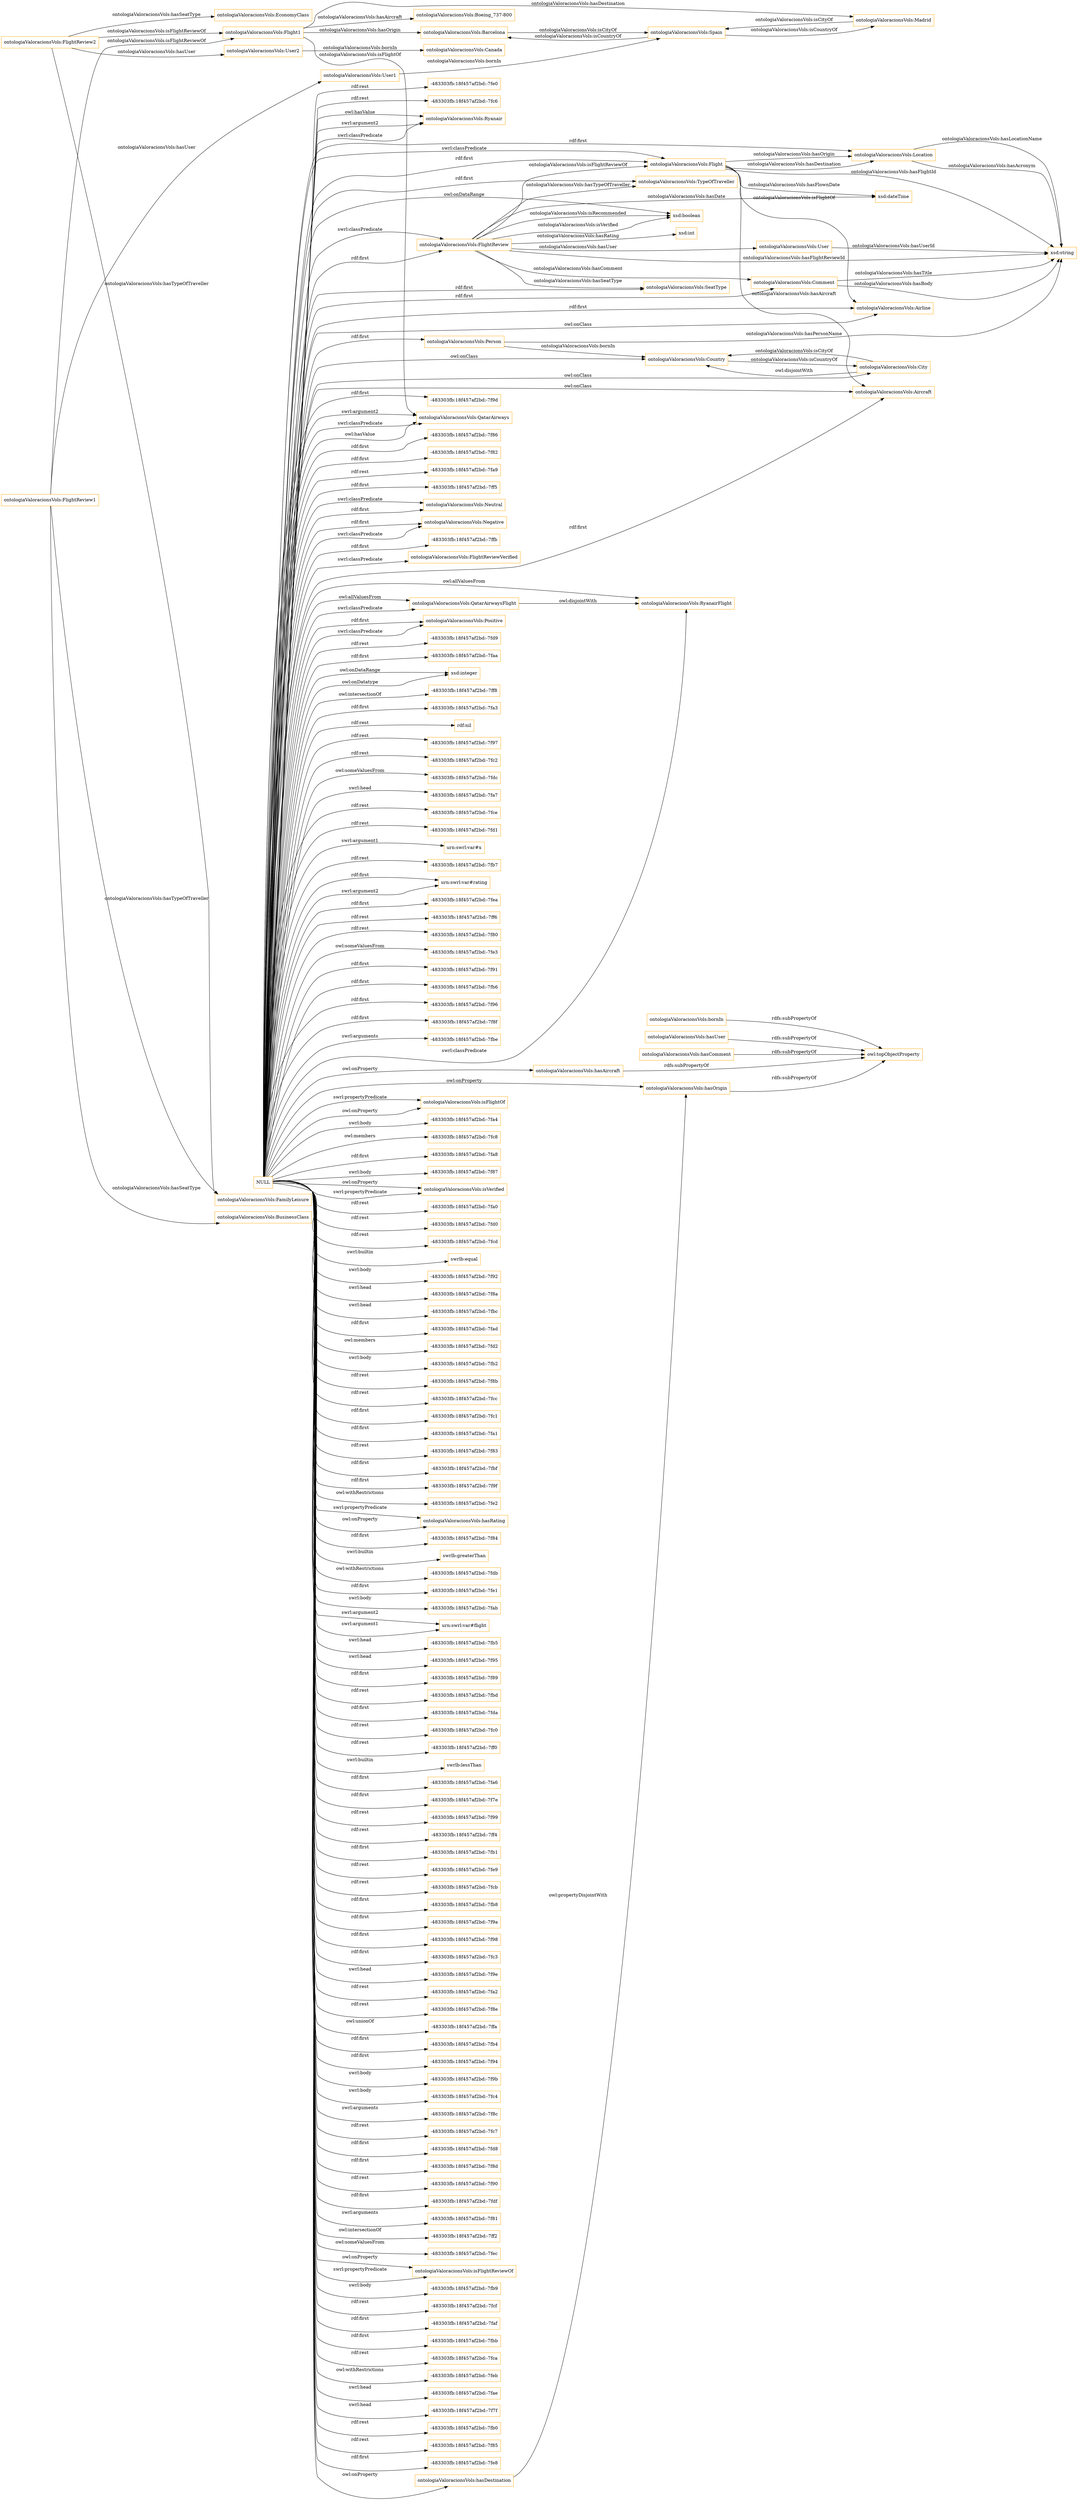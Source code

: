 digraph ar2dtool_diagram { 
rankdir=LR;
size="1501"
node [shape = rectangle, color="orange"]; "ontologiaValoracionsVols:Ryanair" "ontologiaValoracionsVols:TypeOfTraveller" "ontologiaValoracionsVols:User" "ontologiaValoracionsVols:Country" "ontologiaValoracionsVols:Airline" "ontologiaValoracionsVols:QatarAirways" "ontologiaValoracionsVols:Location" "-483303fb:18f457af2bd:-7ff5" "ontologiaValoracionsVols:Comment" "ontologiaValoracionsVols:City" "ontologiaValoracionsVols:SeatType" "ontologiaValoracionsVols:Neutral" "ontologiaValoracionsVols:Flight" "ontologiaValoracionsVols:Person" "ontologiaValoracionsVols:Negative" "ontologiaValoracionsVols:FlightReview" "-483303fb:18f457af2bd:-7ffb" "ontologiaValoracionsVols:Aircraft" "ontologiaValoracionsVols:FlightReviewVerified" "ontologiaValoracionsVols:RyanairFlight" "ontologiaValoracionsVols:Positive" "ontologiaValoracionsVols:QatarAirwaysFlight" ; /*classes style*/
	"NULL" -> "-483303fb:18f457af2bd:-7fd9" [ label = "rdf:rest" ];
	"NULL" -> "-483303fb:18f457af2bd:-7faa" [ label = "rdf:first" ];
	"NULL" -> "ontologiaValoracionsVols:Aircraft" [ label = "owl:onClass" ];
	"NULL" -> "xsd:integer" [ label = "owl:onDatatype" ];
	"NULL" -> "ontologiaValoracionsVols:Negative" [ label = "swrl:classPredicate" ];
	"NULL" -> "ontologiaValoracionsVols:FlightReview" [ label = "rdf:first" ];
	"NULL" -> "-483303fb:18f457af2bd:-7ff8" [ label = "owl:intersectionOf" ];
	"NULL" -> "-483303fb:18f457af2bd:-7fa3" [ label = "rdf:first" ];
	"NULL" -> "rdf:nil" [ label = "rdf:rest" ];
	"NULL" -> "-483303fb:18f457af2bd:-7f97" [ label = "rdf:rest" ];
	"NULL" -> "-483303fb:18f457af2bd:-7fc2" [ label = "rdf:rest" ];
	"NULL" -> "ontologiaValoracionsVols:SeatType" [ label = "rdf:first" ];
	"NULL" -> "-483303fb:18f457af2bd:-7fdc" [ label = "owl:someValuesFrom" ];
	"NULL" -> "-483303fb:18f457af2bd:-7fa7" [ label = "swrl:head" ];
	"NULL" -> "-483303fb:18f457af2bd:-7fce" [ label = "rdf:rest" ];
	"NULL" -> "-483303fb:18f457af2bd:-7fd1" [ label = "rdf:rest" ];
	"NULL" -> "urn:swrl:var#x" [ label = "swrl:argument1" ];
	"NULL" -> "ontologiaValoracionsVols:Ryanair" [ label = "owl:hasValue" ];
	"NULL" -> "-483303fb:18f457af2bd:-7fb7" [ label = "rdf:rest" ];
	"NULL" -> "urn:swrl:var#rating" [ label = "swrl:argument2" ];
	"NULL" -> "-483303fb:18f457af2bd:-7fea" [ label = "rdf:first" ];
	"NULL" -> "-483303fb:18f457af2bd:-7ff6" [ label = "rdf:rest" ];
	"NULL" -> "-483303fb:18f457af2bd:-7f80" [ label = "rdf:rest" ];
	"NULL" -> "-483303fb:18f457af2bd:-7fe3" [ label = "owl:someValuesFrom" ];
	"NULL" -> "-483303fb:18f457af2bd:-7f91" [ label = "rdf:first" ];
	"NULL" -> "-483303fb:18f457af2bd:-7fb6" [ label = "rdf:first" ];
	"NULL" -> "ontologiaValoracionsVols:FlightReviewVerified" [ label = "swrl:classPredicate" ];
	"NULL" -> "-483303fb:18f457af2bd:-7f96" [ label = "rdf:first" ];
	"NULL" -> "ontologiaValoracionsVols:QatarAirwaysFlight" [ label = "owl:allValuesFrom" ];
	"NULL" -> "-483303fb:18f457af2bd:-7f8f" [ label = "rdf:first" ];
	"NULL" -> "-483303fb:18f457af2bd:-7fbe" [ label = "swrl:arguments" ];
	"NULL" -> "ontologiaValoracionsVols:hasDestination" [ label = "owl:onProperty" ];
	"NULL" -> "ontologiaValoracionsVols:TypeOfTraveller" [ label = "rdf:first" ];
	"NULL" -> "ontologiaValoracionsVols:Ryanair" [ label = "swrl:argument2" ];
	"NULL" -> "ontologiaValoracionsVols:isFlightOf" [ label = "owl:onProperty" ];
	"NULL" -> "-483303fb:18f457af2bd:-7fa4" [ label = "swrl:body" ];
	"NULL" -> "-483303fb:18f457af2bd:-7fc8" [ label = "owl:members" ];
	"NULL" -> "-483303fb:18f457af2bd:-7fa8" [ label = "rdf:first" ];
	"NULL" -> "-483303fb:18f457af2bd:-7f87" [ label = "swrl:body" ];
	"NULL" -> "xsd:boolean" [ label = "owl:onDataRange" ];
	"NULL" -> "ontologiaValoracionsVols:hasAircraft" [ label = "owl:onProperty" ];
	"NULL" -> "ontologiaValoracionsVols:isVerified" [ label = "swrl:propertyPredicate" ];
	"NULL" -> "ontologiaValoracionsVols:QatarAirways" [ label = "owl:hasValue" ];
	"NULL" -> "-483303fb:18f457af2bd:-7fa0" [ label = "rdf:rest" ];
	"NULL" -> "-483303fb:18f457af2bd:-7fd0" [ label = "rdf:rest" ];
	"NULL" -> "-483303fb:18f457af2bd:-7fcd" [ label = "rdf:rest" ];
	"NULL" -> "swrlb:equal" [ label = "swrl:builtin" ];
	"NULL" -> "-483303fb:18f457af2bd:-7f92" [ label = "swrl:body" ];
	"NULL" -> "-483303fb:18f457af2bd:-7f8a" [ label = "swrl:head" ];
	"NULL" -> "ontologiaValoracionsVols:QatarAirwaysFlight" [ label = "swrl:classPredicate" ];
	"NULL" -> "-483303fb:18f457af2bd:-7fbc" [ label = "swrl:head" ];
	"NULL" -> "-483303fb:18f457af2bd:-7fad" [ label = "rdf:first" ];
	"NULL" -> "-483303fb:18f457af2bd:-7fd2" [ label = "owl:members" ];
	"NULL" -> "-483303fb:18f457af2bd:-7fb2" [ label = "swrl:body" ];
	"NULL" -> "-483303fb:18f457af2bd:-7f8b" [ label = "rdf:rest" ];
	"NULL" -> "-483303fb:18f457af2bd:-7fcc" [ label = "rdf:rest" ];
	"NULL" -> "-483303fb:18f457af2bd:-7fc1" [ label = "rdf:first" ];
	"NULL" -> "-483303fb:18f457af2bd:-7fa1" [ label = "rdf:first" ];
	"NULL" -> "-483303fb:18f457af2bd:-7f83" [ label = "rdf:rest" ];
	"NULL" -> "-483303fb:18f457af2bd:-7fbf" [ label = "rdf:first" ];
	"NULL" -> "ontologiaValoracionsVols:Comment" [ label = "rdf:first" ];
	"NULL" -> "-483303fb:18f457af2bd:-7f9f" [ label = "rdf:first" ];
	"NULL" -> "ontologiaValoracionsVols:Negative" [ label = "rdf:first" ];
	"NULL" -> "-483303fb:18f457af2bd:-7fe2" [ label = "owl:withRestrictions" ];
	"NULL" -> "ontologiaValoracionsVols:hasRating" [ label = "owl:onProperty" ];
	"NULL" -> "-483303fb:18f457af2bd:-7f84" [ label = "rdf:first" ];
	"NULL" -> "swrlb:greaterThan" [ label = "swrl:builtin" ];
	"NULL" -> "ontologiaValoracionsVols:Flight" [ label = "swrl:classPredicate" ];
	"NULL" -> "-483303fb:18f457af2bd:-7fdb" [ label = "owl:withRestrictions" ];
	"NULL" -> "-483303fb:18f457af2bd:-7fe1" [ label = "rdf:first" ];
	"NULL" -> "ontologiaValoracionsVols:Positive" [ label = "swrl:classPredicate" ];
	"NULL" -> "-483303fb:18f457af2bd:-7fab" [ label = "swrl:body" ];
	"NULL" -> "urn:swrl:var#flight" [ label = "swrl:argument1" ];
	"NULL" -> "-483303fb:18f457af2bd:-7ffb" [ label = "rdf:first" ];
	"NULL" -> "ontologiaValoracionsVols:hasRating" [ label = "swrl:propertyPredicate" ];
	"NULL" -> "ontologiaValoracionsVols:Person" [ label = "rdf:first" ];
	"NULL" -> "-483303fb:18f457af2bd:-7fb5" [ label = "swrl:head" ];
	"NULL" -> "urn:swrl:var#flight" [ label = "swrl:argument2" ];
	"NULL" -> "-483303fb:18f457af2bd:-7f95" [ label = "swrl:head" ];
	"NULL" -> "-483303fb:18f457af2bd:-7f89" [ label = "rdf:first" ];
	"NULL" -> "-483303fb:18f457af2bd:-7fbd" [ label = "rdf:rest" ];
	"NULL" -> "-483303fb:18f457af2bd:-7fda" [ label = "rdf:first" ];
	"NULL" -> "-483303fb:18f457af2bd:-7fc0" [ label = "rdf:rest" ];
	"NULL" -> "-483303fb:18f457af2bd:-7ff0" [ label = "rdf:rest" ];
	"NULL" -> "ontologiaValoracionsVols:isFlightOf" [ label = "swrl:propertyPredicate" ];
	"NULL" -> "swrlb:lessThan" [ label = "swrl:builtin" ];
	"NULL" -> "ontologiaValoracionsVols:Flight" [ label = "rdf:first" ];
	"NULL" -> "-483303fb:18f457af2bd:-7fa6" [ label = "rdf:first" ];
	"NULL" -> "-483303fb:18f457af2bd:-7f7e" [ label = "rdf:first" ];
	"NULL" -> "-483303fb:18f457af2bd:-7f99" [ label = "rdf:rest" ];
	"NULL" -> "ontologiaValoracionsVols:City" [ label = "owl:onClass" ];
	"NULL" -> "-483303fb:18f457af2bd:-7ff4" [ label = "rdf:rest" ];
	"NULL" -> "-483303fb:18f457af2bd:-7fb1" [ label = "rdf:first" ];
	"NULL" -> "-483303fb:18f457af2bd:-7fe9" [ label = "rdf:rest" ];
	"NULL" -> "-483303fb:18f457af2bd:-7fcb" [ label = "rdf:rest" ];
	"NULL" -> "-483303fb:18f457af2bd:-7fb8" [ label = "rdf:first" ];
	"NULL" -> "-483303fb:18f457af2bd:-7f9a" [ label = "rdf:first" ];
	"NULL" -> "-483303fb:18f457af2bd:-7f98" [ label = "rdf:first" ];
	"NULL" -> "-483303fb:18f457af2bd:-7fc3" [ label = "rdf:first" ];
	"NULL" -> "-483303fb:18f457af2bd:-7f9e" [ label = "swrl:head" ];
	"NULL" -> "-483303fb:18f457af2bd:-7ff5" [ label = "rdf:first" ];
	"NULL" -> "-483303fb:18f457af2bd:-7fa2" [ label = "rdf:rest" ];
	"NULL" -> "-483303fb:18f457af2bd:-7f8e" [ label = "rdf:rest" ];
	"NULL" -> "-483303fb:18f457af2bd:-7ffa" [ label = "owl:unionOf" ];
	"NULL" -> "ontologiaValoracionsVols:RyanairFlight" [ label = "swrl:classPredicate" ];
	"NULL" -> "ontologiaValoracionsVols:Neutral" [ label = "rdf:first" ];
	"NULL" -> "-483303fb:18f457af2bd:-7fb4" [ label = "rdf:first" ];
	"NULL" -> "-483303fb:18f457af2bd:-7f94" [ label = "rdf:first" ];
	"NULL" -> "-483303fb:18f457af2bd:-7f9b" [ label = "swrl:body" ];
	"NULL" -> "-483303fb:18f457af2bd:-7fc4" [ label = "swrl:body" ];
	"NULL" -> "-483303fb:18f457af2bd:-7f8c" [ label = "swrl:arguments" ];
	"NULL" -> "-483303fb:18f457af2bd:-7fc7" [ label = "rdf:rest" ];
	"NULL" -> "xsd:integer" [ label = "owl:onDataRange" ];
	"NULL" -> "ontologiaValoracionsVols:QatarAirways" [ label = "swrl:argument2" ];
	"NULL" -> "ontologiaValoracionsVols:Neutral" [ label = "swrl:classPredicate" ];
	"NULL" -> "-483303fb:18f457af2bd:-7fd8" [ label = "rdf:first" ];
	"NULL" -> "-483303fb:18f457af2bd:-7f8d" [ label = "rdf:first" ];
	"NULL" -> "-483303fb:18f457af2bd:-7f90" [ label = "rdf:rest" ];
	"NULL" -> "-483303fb:18f457af2bd:-7fdf" [ label = "rdf:first" ];
	"NULL" -> "ontologiaValoracionsVols:Airline" [ label = "owl:onClass" ];
	"NULL" -> "-483303fb:18f457af2bd:-7f81" [ label = "swrl:arguments" ];
	"NULL" -> "-483303fb:18f457af2bd:-7ff2" [ label = "owl:intersectionOf" ];
	"NULL" -> "ontologiaValoracionsVols:isVerified" [ label = "owl:onProperty" ];
	"NULL" -> "ontologiaValoracionsVols:hasOrigin" [ label = "owl:onProperty" ];
	"NULL" -> "ontologiaValoracionsVols:FlightReview" [ label = "swrl:classPredicate" ];
	"NULL" -> "ontologiaValoracionsVols:RyanairFlight" [ label = "owl:allValuesFrom" ];
	"NULL" -> "-483303fb:18f457af2bd:-7fec" [ label = "owl:someValuesFrom" ];
	"NULL" -> "ontologiaValoracionsVols:isFlightReviewOf" [ label = "swrl:propertyPredicate" ];
	"NULL" -> "ontologiaValoracionsVols:Location" [ label = "rdf:first" ];
	"NULL" -> "-483303fb:18f457af2bd:-7fb9" [ label = "swrl:body" ];
	"NULL" -> "ontologiaValoracionsVols:Airline" [ label = "rdf:first" ];
	"NULL" -> "-483303fb:18f457af2bd:-7fcf" [ label = "rdf:rest" ];
	"NULL" -> "ontologiaValoracionsVols:Ryanair" [ label = "swrl:classPredicate" ];
	"NULL" -> "-483303fb:18f457af2bd:-7faf" [ label = "rdf:first" ];
	"NULL" -> "-483303fb:18f457af2bd:-7fbb" [ label = "rdf:first" ];
	"NULL" -> "-483303fb:18f457af2bd:-7fca" [ label = "rdf:rest" ];
	"NULL" -> "ontologiaValoracionsVols:Positive" [ label = "rdf:first" ];
	"NULL" -> "-483303fb:18f457af2bd:-7feb" [ label = "owl:withRestrictions" ];
	"NULL" -> "ontologiaValoracionsVols:Country" [ label = "owl:onClass" ];
	"NULL" -> "ontologiaValoracionsVols:isFlightReviewOf" [ label = "owl:onProperty" ];
	"NULL" -> "urn:swrl:var#rating" [ label = "rdf:first" ];
	"NULL" -> "-483303fb:18f457af2bd:-7fae" [ label = "swrl:head" ];
	"NULL" -> "-483303fb:18f457af2bd:-7f7f" [ label = "swrl:head" ];
	"NULL" -> "-483303fb:18f457af2bd:-7fb0" [ label = "rdf:rest" ];
	"NULL" -> "-483303fb:18f457af2bd:-7f85" [ label = "rdf:rest" ];
	"NULL" -> "ontologiaValoracionsVols:Aircraft" [ label = "rdf:first" ];
	"NULL" -> "-483303fb:18f457af2bd:-7fe8" [ label = "rdf:first" ];
	"NULL" -> "-483303fb:18f457af2bd:-7fe0" [ label = "rdf:rest" ];
	"NULL" -> "-483303fb:18f457af2bd:-7fc6" [ label = "rdf:rest" ];
	"NULL" -> "-483303fb:18f457af2bd:-7f9d" [ label = "rdf:first" ];
	"NULL" -> "-483303fb:18f457af2bd:-7f86" [ label = "rdf:first" ];
	"NULL" -> "ontologiaValoracionsVols:QatarAirways" [ label = "swrl:classPredicate" ];
	"NULL" -> "-483303fb:18f457af2bd:-7f82" [ label = "rdf:first" ];
	"NULL" -> "-483303fb:18f457af2bd:-7fa9" [ label = "rdf:rest" ];
	"ontologiaValoracionsVols:hasDestination" -> "ontologiaValoracionsVols:hasOrigin" [ label = "owl:propertyDisjointWith" ];
	"ontologiaValoracionsVols:FlightReview2" -> "ontologiaValoracionsVols:FamilyLeisure" [ label = "ontologiaValoracionsVols:hasTypeOfTraveller" ];
	"ontologiaValoracionsVols:FlightReview2" -> "ontologiaValoracionsVols:EconomyClass" [ label = "ontologiaValoracionsVols:hasSeatType" ];
	"ontologiaValoracionsVols:FlightReview2" -> "ontologiaValoracionsVols:Flight1" [ label = "ontologiaValoracionsVols:isFlightReviewOf" ];
	"ontologiaValoracionsVols:FlightReview2" -> "ontologiaValoracionsVols:User2" [ label = "ontologiaValoracionsVols:hasUser" ];
	"ontologiaValoracionsVols:hasOrigin" -> "owl:topObjectProperty" [ label = "rdfs:subPropertyOf" ];
	"ontologiaValoracionsVols:bornIn" -> "owl:topObjectProperty" [ label = "rdfs:subPropertyOf" ];
	"ontologiaValoracionsVols:Barcelona" -> "ontologiaValoracionsVols:Spain" [ label = "ontologiaValoracionsVols:isCityOf" ];
	"ontologiaValoracionsVols:FlightReview1" -> "ontologiaValoracionsVols:Flight1" [ label = "ontologiaValoracionsVols:isFlightReviewOf" ];
	"ontologiaValoracionsVols:FlightReview1" -> "ontologiaValoracionsVols:User1" [ label = "ontologiaValoracionsVols:hasUser" ];
	"ontologiaValoracionsVols:FlightReview1" -> "ontologiaValoracionsVols:BusinessClass" [ label = "ontologiaValoracionsVols:hasSeatType" ];
	"ontologiaValoracionsVols:FlightReview1" -> "ontologiaValoracionsVols:FamilyLeisure" [ label = "ontologiaValoracionsVols:hasTypeOfTraveller" ];
	"ontologiaValoracionsVols:User2" -> "ontologiaValoracionsVols:Canada" [ label = "ontologiaValoracionsVols:bornIn" ];
	"ontologiaValoracionsVols:hasAircraft" -> "owl:topObjectProperty" [ label = "rdfs:subPropertyOf" ];
	"ontologiaValoracionsVols:City" -> "ontologiaValoracionsVols:Country" [ label = "owl:disjointWith" ];
	"ontologiaValoracionsVols:QatarAirwaysFlight" -> "ontologiaValoracionsVols:RyanairFlight" [ label = "owl:disjointWith" ];
	"ontologiaValoracionsVols:Spain" -> "ontologiaValoracionsVols:Madrid" [ label = "ontologiaValoracionsVols:isCountryOf" ];
	"ontologiaValoracionsVols:Spain" -> "ontologiaValoracionsVols:Barcelona" [ label = "ontologiaValoracionsVols:isCountryOf" ];
	"ontologiaValoracionsVols:User1" -> "ontologiaValoracionsVols:Spain" [ label = "ontologiaValoracionsVols:bornIn" ];
	"ontologiaValoracionsVols:Flight1" -> "ontologiaValoracionsVols:QatarAirways" [ label = "ontologiaValoracionsVols:isFlightOf" ];
	"ontologiaValoracionsVols:Flight1" -> "ontologiaValoracionsVols:Madrid" [ label = "ontologiaValoracionsVols:hasDestination" ];
	"ontologiaValoracionsVols:Flight1" -> "ontologiaValoracionsVols:Barcelona" [ label = "ontologiaValoracionsVols:hasOrigin" ];
	"ontologiaValoracionsVols:Flight1" -> "ontologiaValoracionsVols:Boeing_737-800" [ label = "ontologiaValoracionsVols:hasAircraft" ];
	"ontologiaValoracionsVols:hasUser" -> "owl:topObjectProperty" [ label = "rdfs:subPropertyOf" ];
	"ontologiaValoracionsVols:Madrid" -> "ontologiaValoracionsVols:Spain" [ label = "ontologiaValoracionsVols:isCityOf" ];
	"ontologiaValoracionsVols:hasComment" -> "owl:topObjectProperty" [ label = "rdfs:subPropertyOf" ];
	"ontologiaValoracionsVols:FlightReview" -> "xsd:string" [ label = "ontologiaValoracionsVols:hasFlightReviewId" ];
	"ontologiaValoracionsVols:FlightReview" -> "ontologiaValoracionsVols:User" [ label = "ontologiaValoracionsVols:hasUser" ];
	"ontologiaValoracionsVols:Person" -> "ontologiaValoracionsVols:Country" [ label = "ontologiaValoracionsVols:bornIn" ];
	"ontologiaValoracionsVols:FlightReview" -> "ontologiaValoracionsVols:Flight" [ label = "ontologiaValoracionsVols:isFlightReviewOf" ];
	"ontologiaValoracionsVols:Flight" -> "xsd:dateTime" [ label = "ontologiaValoracionsVols:hasFlownDate" ];
	"ontologiaValoracionsVols:Flight" -> "ontologiaValoracionsVols:Airline" [ label = "ontologiaValoracionsVols:isFlightOf" ];
	"ontologiaValoracionsVols:FlightReview" -> "ontologiaValoracionsVols:Comment" [ label = "ontologiaValoracionsVols:hasComment" ];
	"ontologiaValoracionsVols:Location" -> "xsd:string" [ label = "ontologiaValoracionsVols:hasLocationName" ];
	"ontologiaValoracionsVols:User" -> "xsd:string" [ label = "ontologiaValoracionsVols:hasUserId" ];
	"ontologiaValoracionsVols:Country" -> "ontologiaValoracionsVols:City" [ label = "ontologiaValoracionsVols:isCountryOf" ];
	"ontologiaValoracionsVols:Person" -> "xsd:string" [ label = "ontologiaValoracionsVols:hasPersonName" ];
	"ontologiaValoracionsVols:Flight" -> "xsd:string" [ label = "ontologiaValoracionsVols:hasFlightId" ];
	"ontologiaValoracionsVols:Flight" -> "ontologiaValoracionsVols:Location" [ label = "ontologiaValoracionsVols:hasOrigin" ];
	"ontologiaValoracionsVols:Flight" -> "ontologiaValoracionsVols:Aircraft" [ label = "ontologiaValoracionsVols:hasAircraft" ];
	"ontologiaValoracionsVols:FlightReview" -> "xsd:boolean" [ label = "ontologiaValoracionsVols:isRecommended" ];
	"ontologiaValoracionsVols:FlightReview" -> "xsd:int" [ label = "ontologiaValoracionsVols:hasRating" ];
	"ontologiaValoracionsVols:FlightReview" -> "xsd:boolean" [ label = "ontologiaValoracionsVols:isVerified" ];
	"ontologiaValoracionsVols:FlightReview" -> "ontologiaValoracionsVols:TypeOfTraveller" [ label = "ontologiaValoracionsVols:hasTypeOfTraveller" ];
	"ontologiaValoracionsVols:Location" -> "xsd:string" [ label = "ontologiaValoracionsVols:hasAcronym" ];
	"ontologiaValoracionsVols:Comment" -> "xsd:string" [ label = "ontologiaValoracionsVols:hasBody" ];
	"ontologiaValoracionsVols:Comment" -> "xsd:string" [ label = "ontologiaValoracionsVols:hasTitle" ];
	"ontologiaValoracionsVols:City" -> "ontologiaValoracionsVols:Country" [ label = "ontologiaValoracionsVols:isCityOf" ];
	"ontologiaValoracionsVols:Flight" -> "ontologiaValoracionsVols:Location" [ label = "ontologiaValoracionsVols:hasDestination" ];
	"ontologiaValoracionsVols:FlightReview" -> "xsd:dateTime" [ label = "ontologiaValoracionsVols:hasDate" ];
	"ontologiaValoracionsVols:FlightReview" -> "ontologiaValoracionsVols:SeatType" [ label = "ontologiaValoracionsVols:hasSeatType" ];

}
